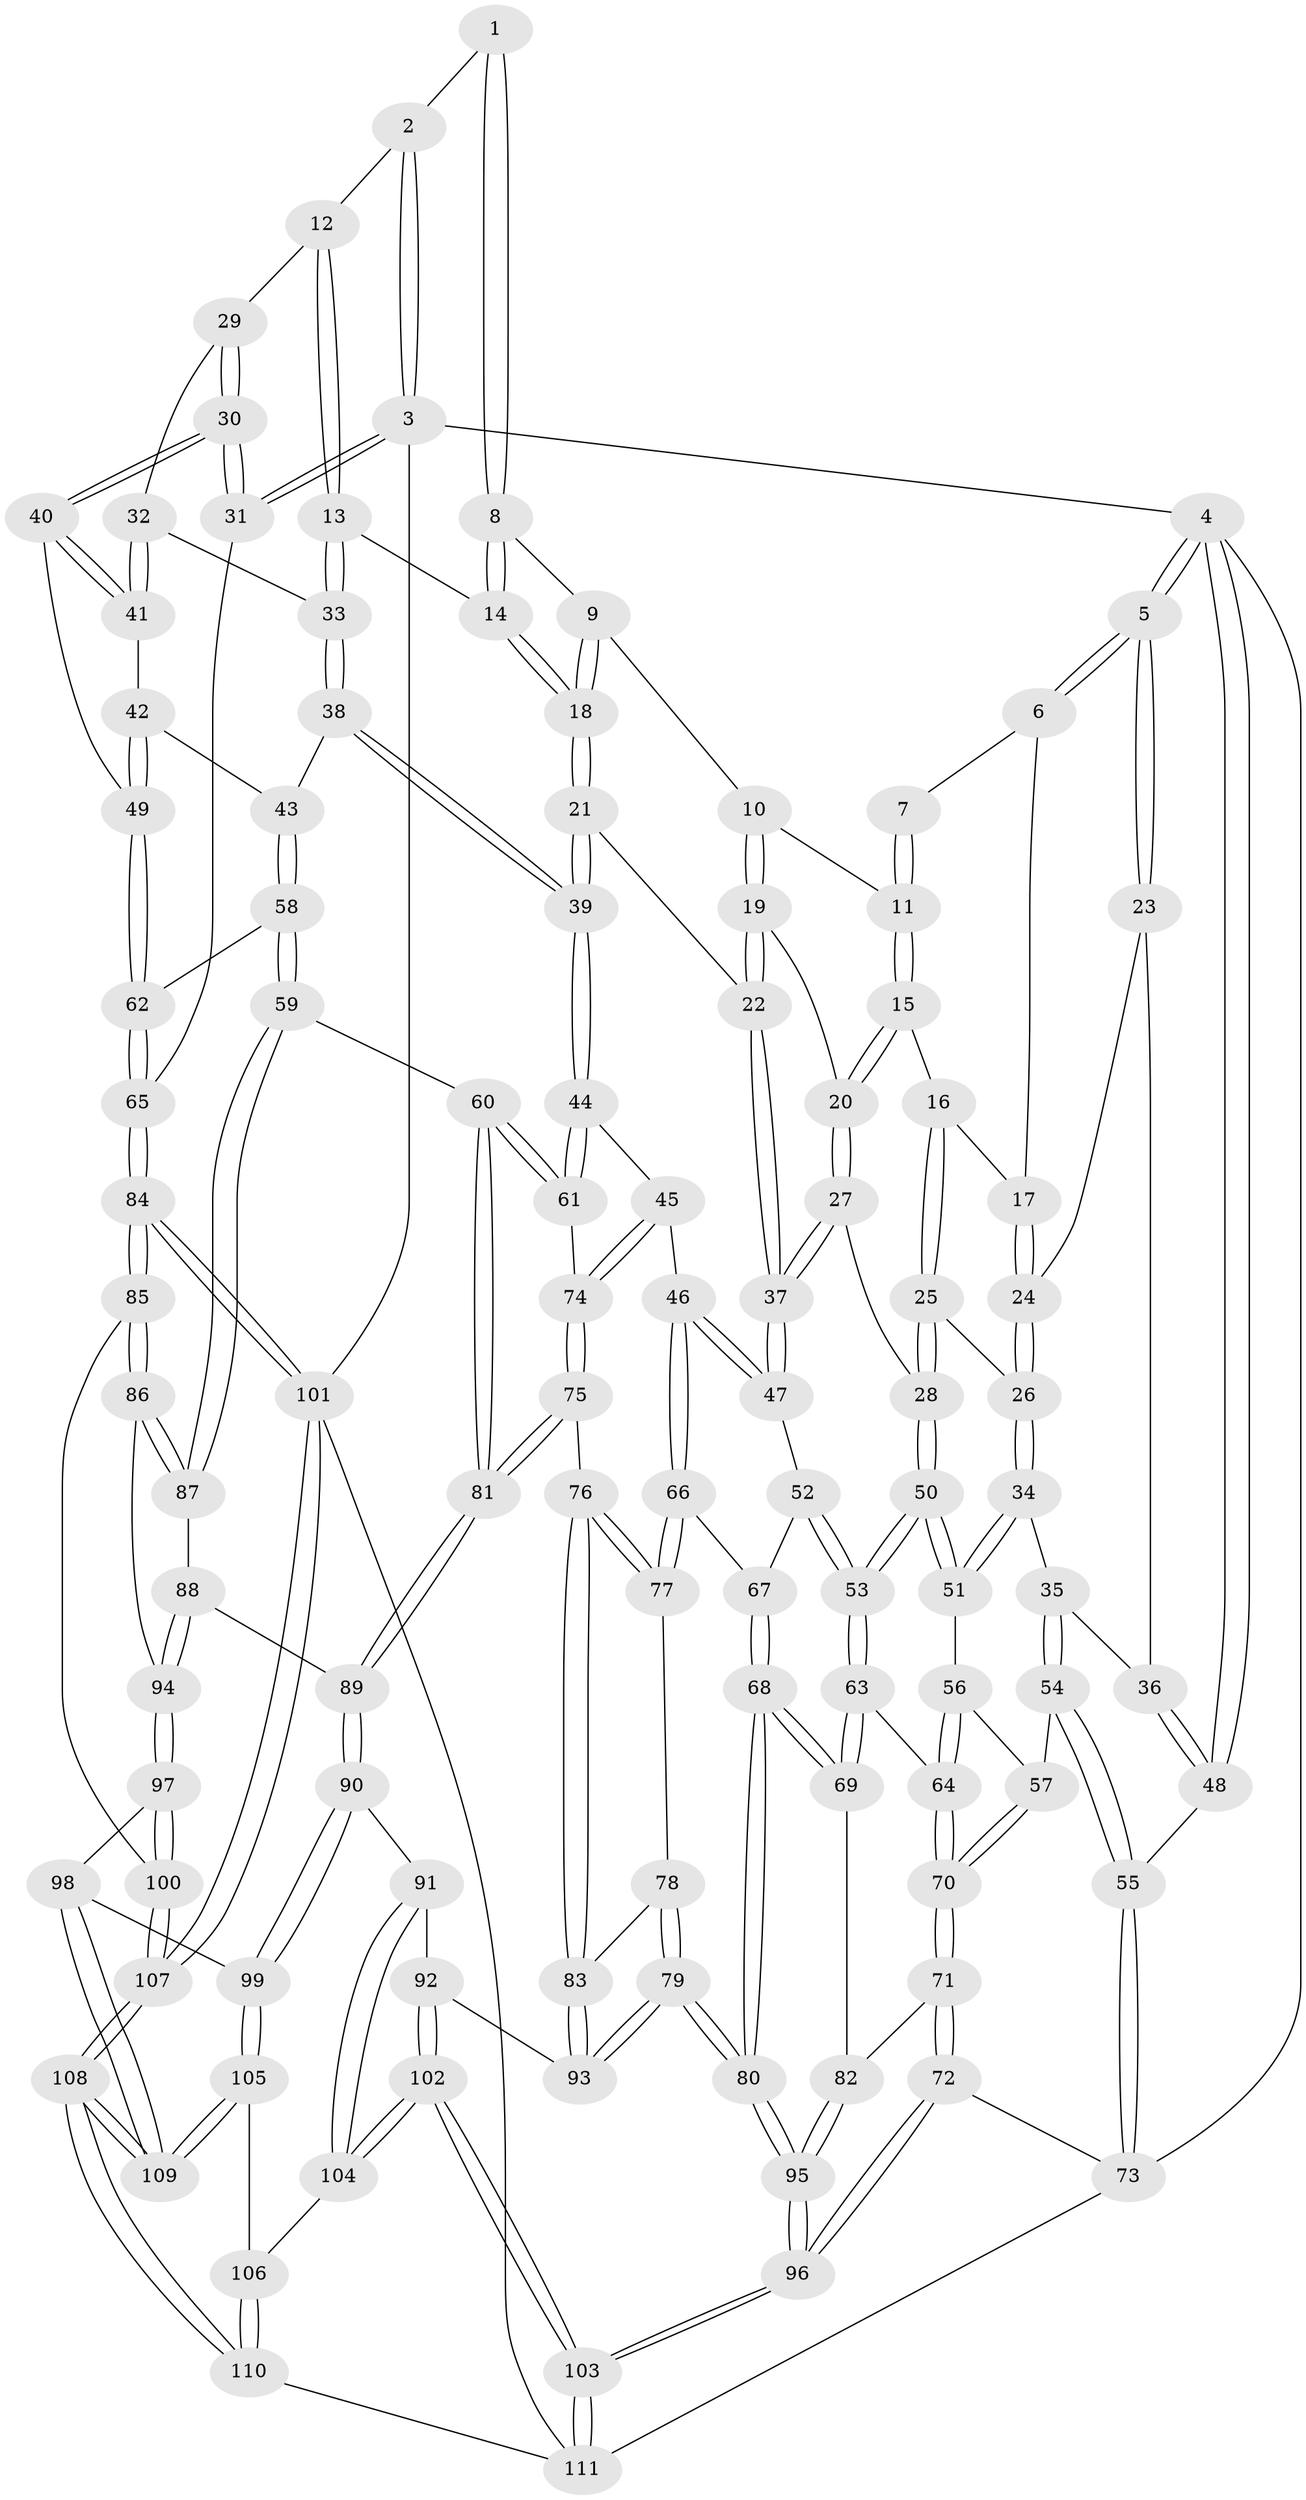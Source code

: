 // coarse degree distribution, {4: 0.47692307692307695, 5: 0.23076923076923078, 6: 0.12307692307692308, 3: 0.15384615384615385, 7: 0.015384615384615385}
// Generated by graph-tools (version 1.1) at 2025/52/02/27/25 19:52:40]
// undirected, 111 vertices, 274 edges
graph export_dot {
graph [start="1"]
  node [color=gray90,style=filled];
  1 [pos="+0.6284216596126155+0"];
  2 [pos="+0.7627805534117118+0"];
  3 [pos="+1+0"];
  4 [pos="+0+0"];
  5 [pos="+0+0"];
  6 [pos="+0.24797200520663246+0"];
  7 [pos="+0.30216920293762034+0"];
  8 [pos="+0.5535688334583372+0.06845170173203491"];
  9 [pos="+0.5480925786182047+0.07357491435370096"];
  10 [pos="+0.5238494811804926+0.08577679411830708"];
  11 [pos="+0.41542896928059997+0.020560553677045363"];
  12 [pos="+0.8014157747002235+0.08620495194675147"];
  13 [pos="+0.7619369214891368+0.13214201706688705"];
  14 [pos="+0.7507198162264199+0.13591104872761725"];
  15 [pos="+0.3724523274354682+0.13484216191492704"];
  16 [pos="+0.2742620942330294+0.12781996574865703"];
  17 [pos="+0.24046452305190846+0.10053465172966118"];
  18 [pos="+0.6289973872853548+0.23546090587414206"];
  19 [pos="+0.5059063135841383+0.11653494858221622"];
  20 [pos="+0.4264131433780169+0.17664393880251986"];
  21 [pos="+0.6287933019072187+0.23574875779140378"];
  22 [pos="+0.5813662542752884+0.25501914440280343"];
  23 [pos="+0.10770972249987817+0.1458463604620219"];
  24 [pos="+0.15002707258183542+0.15185969599172883"];
  25 [pos="+0.2859060943600751+0.2378995919372115"];
  26 [pos="+0.1726939362968766+0.2974696050565098"];
  27 [pos="+0.43560587276506957+0.26635645850622724"];
  28 [pos="+0.3591380913093445+0.30211961364603274"];
  29 [pos="+0.9062293914037131+0.12462716872130504"];
  30 [pos="+1+0.19073697381670884"];
  31 [pos="+1+0.18286274928379453"];
  32 [pos="+0.8701557828706143+0.2798044653583385"];
  33 [pos="+0.793699945302308+0.2636999949825234"];
  34 [pos="+0.16607263365843308+0.31564154513264026"];
  35 [pos="+0.15875477128797413+0.31599436278849313"];
  36 [pos="+0+0.25218274442032723"];
  37 [pos="+0.518358189626623+0.3080745729938631"];
  38 [pos="+0.7669175936727922+0.34318151416788323"];
  39 [pos="+0.7167610603840998+0.3611953725916217"];
  40 [pos="+1+0.2846902837302156"];
  41 [pos="+0.8940789821110037+0.29489331218064774"];
  42 [pos="+0.8675147830046804+0.3448172969519229"];
  43 [pos="+0.7994222391957962+0.36459620148762495"];
  44 [pos="+0.7044091366643543+0.379443930395634"];
  45 [pos="+0.6367151866812305+0.439162869417695"];
  46 [pos="+0.6123427500611186+0.4413755489219275"];
  47 [pos="+0.5217140891269914+0.32527498487631973"];
  48 [pos="+0+0.30916364700823035"];
  49 [pos="+0.9237426991302172+0.4033552026902263"];
  50 [pos="+0.32566606254611374+0.372560949062267"];
  51 [pos="+0.18481726071005625+0.3453279638447485"];
  52 [pos="+0.44550060253045465+0.42574124604906294"];
  53 [pos="+0.3418077098259898+0.4391035440103871"];
  54 [pos="+0+0.42435844615785145"];
  55 [pos="+0+0.38695385642197294"];
  56 [pos="+0.1826017558391289+0.359596785103268"];
  57 [pos="+0.05592382418268957+0.46007987429955877"];
  58 [pos="+0.8740627069911208+0.5042535090502605"];
  59 [pos="+0.8626330950730926+0.518935715831103"];
  60 [pos="+0.8533346031531542+0.520082185879316"];
  61 [pos="+0.8216120580766589+0.5164080109195996"];
  62 [pos="+0.8992810052152468+0.49112205023204614"];
  63 [pos="+0.3206212241152372+0.5030390028237374"];
  64 [pos="+0.18810711194339436+0.4838554295186425"];
  65 [pos="+1+0.5180616289408851"];
  66 [pos="+0.5830748571184939+0.481549339211779"];
  67 [pos="+0.48411662120034865+0.48054969109706414"];
  68 [pos="+0.38751698716315924+0.6232071112076425"];
  69 [pos="+0.3302040049613083+0.528644134090047"];
  70 [pos="+0.12486177953150035+0.5250097574622491"];
  71 [pos="+0.11246166731594796+0.6162576041130737"];
  72 [pos="+0+0.7486466103504946"];
  73 [pos="+0+0.7478052898626668"];
  74 [pos="+0.722714109114726+0.5263378010308577"];
  75 [pos="+0.6895111924343861+0.5996689190137573"];
  76 [pos="+0.6674741471861347+0.6021321366331638"];
  77 [pos="+0.5816387117740562+0.4935086299460262"];
  78 [pos="+0.552955173816005+0.5622488524710042"];
  79 [pos="+0.4336271316911969+0.6571111634390402"];
  80 [pos="+0.39826775977615936+0.6612062666224215"];
  81 [pos="+0.7356454955434767+0.6588502847859738"];
  82 [pos="+0.1375008637210413+0.630150604388609"];
  83 [pos="+0.6283378387128454+0.6246101728519007"];
  84 [pos="+1+0.7399836363101127"];
  85 [pos="+1+0.7091925268280226"];
  86 [pos="+0.9199554723383181+0.6492326685541819"];
  87 [pos="+0.8730439877699101+0.5581389481128572"];
  88 [pos="+0.7936137374095367+0.6750894498871326"];
  89 [pos="+0.7383100748255512+0.6695232804443128"];
  90 [pos="+0.6944334985288964+0.7597061676610197"];
  91 [pos="+0.6710119528901853+0.7595446374586557"];
  92 [pos="+0.5984683108771793+0.7169239231195309"];
  93 [pos="+0.5907531247037683+0.7071277753559914"];
  94 [pos="+0.8366036364164194+0.703385539964043"];
  95 [pos="+0.32348257982220213+0.7891999033957217"];
  96 [pos="+0.3097052950844439+0.9598461294012751"];
  97 [pos="+0.8330519828440022+0.8067266452220269"];
  98 [pos="+0.7608059457492446+0.809985776833071"];
  99 [pos="+0.7455906884044138+0.8071906864991688"];
  100 [pos="+0.850197172016551+0.8153013542266472"];
  101 [pos="+1+1"];
  102 [pos="+0.4189695494619396+1"];
  103 [pos="+0.3485285065774954+1"];
  104 [pos="+0.5612289961765762+0.921371387944974"];
  105 [pos="+0.6993423293789284+0.9022167651811178"];
  106 [pos="+0.6775598357831203+0.9072628367603989"];
  107 [pos="+1+1"];
  108 [pos="+0.9508138432867906+1"];
  109 [pos="+0.8003429254715513+1"];
  110 [pos="+0.7029692128138065+1"];
  111 [pos="+0.34901296179207225+1"];
  1 -- 2;
  1 -- 8;
  1 -- 8;
  2 -- 3;
  2 -- 3;
  2 -- 12;
  3 -- 4;
  3 -- 31;
  3 -- 31;
  3 -- 101;
  4 -- 5;
  4 -- 5;
  4 -- 48;
  4 -- 48;
  4 -- 73;
  5 -- 6;
  5 -- 6;
  5 -- 23;
  5 -- 23;
  6 -- 7;
  6 -- 17;
  7 -- 11;
  7 -- 11;
  8 -- 9;
  8 -- 14;
  8 -- 14;
  9 -- 10;
  9 -- 18;
  9 -- 18;
  10 -- 11;
  10 -- 19;
  10 -- 19;
  11 -- 15;
  11 -- 15;
  12 -- 13;
  12 -- 13;
  12 -- 29;
  13 -- 14;
  13 -- 33;
  13 -- 33;
  14 -- 18;
  14 -- 18;
  15 -- 16;
  15 -- 20;
  15 -- 20;
  16 -- 17;
  16 -- 25;
  16 -- 25;
  17 -- 24;
  17 -- 24;
  18 -- 21;
  18 -- 21;
  19 -- 20;
  19 -- 22;
  19 -- 22;
  20 -- 27;
  20 -- 27;
  21 -- 22;
  21 -- 39;
  21 -- 39;
  22 -- 37;
  22 -- 37;
  23 -- 24;
  23 -- 36;
  24 -- 26;
  24 -- 26;
  25 -- 26;
  25 -- 28;
  25 -- 28;
  26 -- 34;
  26 -- 34;
  27 -- 28;
  27 -- 37;
  27 -- 37;
  28 -- 50;
  28 -- 50;
  29 -- 30;
  29 -- 30;
  29 -- 32;
  30 -- 31;
  30 -- 31;
  30 -- 40;
  30 -- 40;
  31 -- 65;
  32 -- 33;
  32 -- 41;
  32 -- 41;
  33 -- 38;
  33 -- 38;
  34 -- 35;
  34 -- 51;
  34 -- 51;
  35 -- 36;
  35 -- 54;
  35 -- 54;
  36 -- 48;
  36 -- 48;
  37 -- 47;
  37 -- 47;
  38 -- 39;
  38 -- 39;
  38 -- 43;
  39 -- 44;
  39 -- 44;
  40 -- 41;
  40 -- 41;
  40 -- 49;
  41 -- 42;
  42 -- 43;
  42 -- 49;
  42 -- 49;
  43 -- 58;
  43 -- 58;
  44 -- 45;
  44 -- 61;
  44 -- 61;
  45 -- 46;
  45 -- 74;
  45 -- 74;
  46 -- 47;
  46 -- 47;
  46 -- 66;
  46 -- 66;
  47 -- 52;
  48 -- 55;
  49 -- 62;
  49 -- 62;
  50 -- 51;
  50 -- 51;
  50 -- 53;
  50 -- 53;
  51 -- 56;
  52 -- 53;
  52 -- 53;
  52 -- 67;
  53 -- 63;
  53 -- 63;
  54 -- 55;
  54 -- 55;
  54 -- 57;
  55 -- 73;
  55 -- 73;
  56 -- 57;
  56 -- 64;
  56 -- 64;
  57 -- 70;
  57 -- 70;
  58 -- 59;
  58 -- 59;
  58 -- 62;
  59 -- 60;
  59 -- 87;
  59 -- 87;
  60 -- 61;
  60 -- 61;
  60 -- 81;
  60 -- 81;
  61 -- 74;
  62 -- 65;
  62 -- 65;
  63 -- 64;
  63 -- 69;
  63 -- 69;
  64 -- 70;
  64 -- 70;
  65 -- 84;
  65 -- 84;
  66 -- 67;
  66 -- 77;
  66 -- 77;
  67 -- 68;
  67 -- 68;
  68 -- 69;
  68 -- 69;
  68 -- 80;
  68 -- 80;
  69 -- 82;
  70 -- 71;
  70 -- 71;
  71 -- 72;
  71 -- 72;
  71 -- 82;
  72 -- 73;
  72 -- 96;
  72 -- 96;
  73 -- 111;
  74 -- 75;
  74 -- 75;
  75 -- 76;
  75 -- 81;
  75 -- 81;
  76 -- 77;
  76 -- 77;
  76 -- 83;
  76 -- 83;
  77 -- 78;
  78 -- 79;
  78 -- 79;
  78 -- 83;
  79 -- 80;
  79 -- 80;
  79 -- 93;
  79 -- 93;
  80 -- 95;
  80 -- 95;
  81 -- 89;
  81 -- 89;
  82 -- 95;
  82 -- 95;
  83 -- 93;
  83 -- 93;
  84 -- 85;
  84 -- 85;
  84 -- 101;
  84 -- 101;
  85 -- 86;
  85 -- 86;
  85 -- 100;
  86 -- 87;
  86 -- 87;
  86 -- 94;
  87 -- 88;
  88 -- 89;
  88 -- 94;
  88 -- 94;
  89 -- 90;
  89 -- 90;
  90 -- 91;
  90 -- 99;
  90 -- 99;
  91 -- 92;
  91 -- 104;
  91 -- 104;
  92 -- 93;
  92 -- 102;
  92 -- 102;
  94 -- 97;
  94 -- 97;
  95 -- 96;
  95 -- 96;
  96 -- 103;
  96 -- 103;
  97 -- 98;
  97 -- 100;
  97 -- 100;
  98 -- 99;
  98 -- 109;
  98 -- 109;
  99 -- 105;
  99 -- 105;
  100 -- 107;
  100 -- 107;
  101 -- 107;
  101 -- 107;
  101 -- 111;
  102 -- 103;
  102 -- 103;
  102 -- 104;
  102 -- 104;
  103 -- 111;
  103 -- 111;
  104 -- 106;
  105 -- 106;
  105 -- 109;
  105 -- 109;
  106 -- 110;
  106 -- 110;
  107 -- 108;
  107 -- 108;
  108 -- 109;
  108 -- 109;
  108 -- 110;
  108 -- 110;
  110 -- 111;
}
